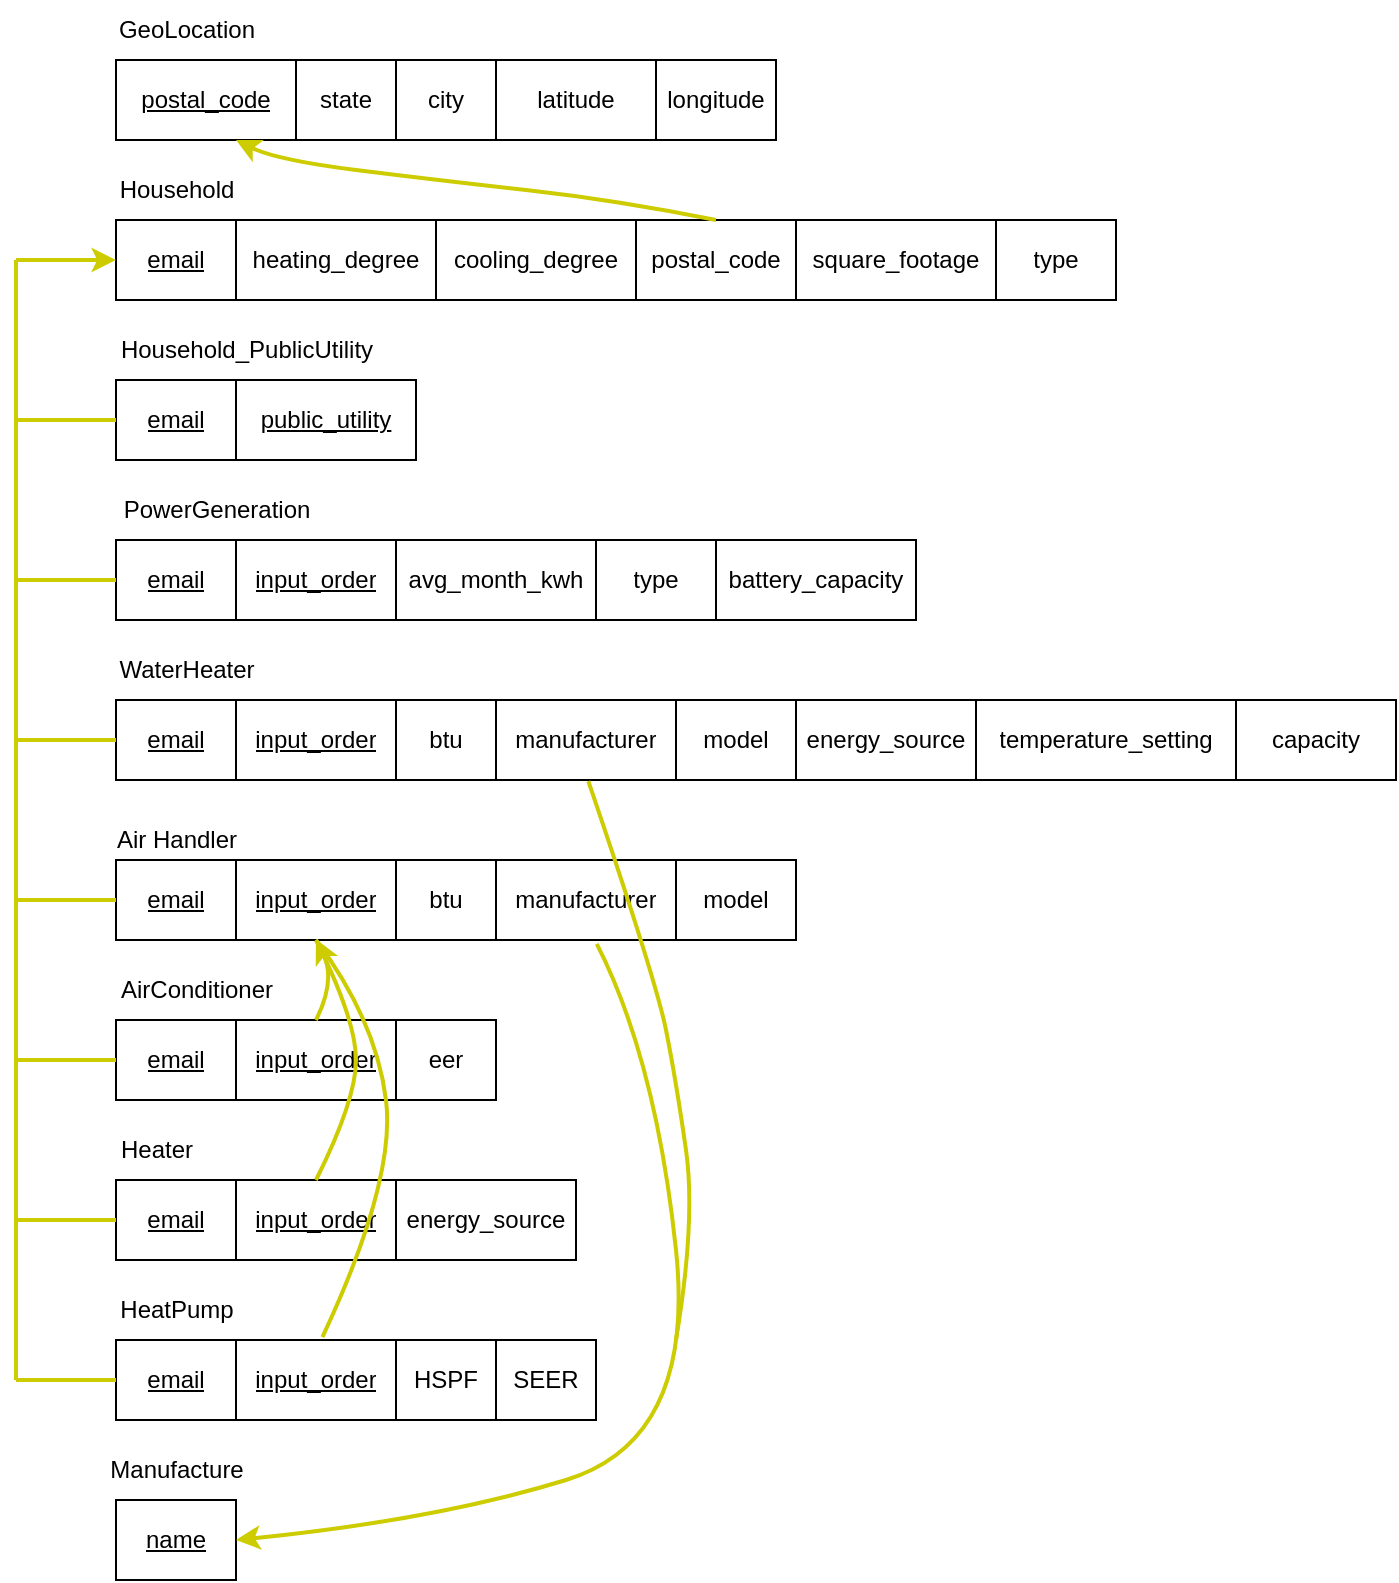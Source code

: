 <mxfile version="21.0.6" type="github">
  <diagram name="Page-1" id="p_bNvNf1fC7xYZftuYxT">
    <mxGraphModel dx="1800" dy="515" grid="1" gridSize="10" guides="1" tooltips="1" connect="1" arrows="1" fold="1" page="1" pageScale="1" pageWidth="850" pageHeight="1100" math="0" shadow="0">
      <root>
        <mxCell id="0" />
        <mxCell id="1" parent="0" />
        <mxCell id="PqVz7o-SFoWiN2PgBtpK-16" value="" style="shape=table;startSize=0;container=1;collapsible=0;childLayout=tableLayout;" vertex="1" parent="1">
          <mxGeometry x="40" y="160" width="330.0" height="40" as="geometry" />
        </mxCell>
        <mxCell id="PqVz7o-SFoWiN2PgBtpK-17" value="" style="shape=tableRow;horizontal=0;startSize=0;swimlaneHead=0;swimlaneBody=0;strokeColor=inherit;top=0;left=0;bottom=0;right=0;collapsible=0;dropTarget=0;fillColor=none;points=[[0,0.5],[1,0.5]];portConstraint=eastwest;" vertex="1" parent="PqVz7o-SFoWiN2PgBtpK-16">
          <mxGeometry width="330.0" height="40" as="geometry" />
        </mxCell>
        <mxCell id="PqVz7o-SFoWiN2PgBtpK-18" value="&lt;u&gt;postal_code&lt;/u&gt;" style="shape=partialRectangle;html=1;whiteSpace=wrap;connectable=0;strokeColor=inherit;overflow=hidden;fillColor=none;top=0;left=0;bottom=0;right=0;pointerEvents=1;" vertex="1" parent="PqVz7o-SFoWiN2PgBtpK-17">
          <mxGeometry width="90" height="40" as="geometry">
            <mxRectangle width="90" height="40" as="alternateBounds" />
          </mxGeometry>
        </mxCell>
        <mxCell id="PqVz7o-SFoWiN2PgBtpK-19" value="state" style="shape=partialRectangle;html=1;whiteSpace=wrap;connectable=0;strokeColor=inherit;overflow=hidden;fillColor=none;top=0;left=0;bottom=0;right=0;pointerEvents=1;" vertex="1" parent="PqVz7o-SFoWiN2PgBtpK-17">
          <mxGeometry x="90" width="50" height="40" as="geometry">
            <mxRectangle width="50" height="40" as="alternateBounds" />
          </mxGeometry>
        </mxCell>
        <mxCell id="PqVz7o-SFoWiN2PgBtpK-20" value="city" style="shape=partialRectangle;html=1;whiteSpace=wrap;connectable=0;strokeColor=inherit;overflow=hidden;fillColor=none;top=0;left=0;bottom=0;right=0;pointerEvents=1;" vertex="1" parent="PqVz7o-SFoWiN2PgBtpK-17">
          <mxGeometry x="140" width="50" height="40" as="geometry">
            <mxRectangle width="50" height="40" as="alternateBounds" />
          </mxGeometry>
        </mxCell>
        <mxCell id="PqVz7o-SFoWiN2PgBtpK-21" value="latitude" style="shape=partialRectangle;html=1;whiteSpace=wrap;connectable=0;strokeColor=inherit;overflow=hidden;fillColor=none;top=0;left=0;bottom=0;right=0;pointerEvents=1;" vertex="1" parent="PqVz7o-SFoWiN2PgBtpK-17">
          <mxGeometry x="190" width="80" height="40" as="geometry">
            <mxRectangle width="80" height="40" as="alternateBounds" />
          </mxGeometry>
        </mxCell>
        <mxCell id="PqVz7o-SFoWiN2PgBtpK-22" value="longitude" style="shape=partialRectangle;html=1;whiteSpace=wrap;connectable=0;strokeColor=inherit;overflow=hidden;fillColor=none;top=0;left=0;bottom=0;right=0;pointerEvents=1;" vertex="1" parent="PqVz7o-SFoWiN2PgBtpK-17">
          <mxGeometry x="270" width="60" height="40" as="geometry">
            <mxRectangle width="60" height="40" as="alternateBounds" />
          </mxGeometry>
        </mxCell>
        <mxCell id="PqVz7o-SFoWiN2PgBtpK-23" value="GeoLocation" style="text;html=1;align=center;verticalAlign=middle;resizable=0;points=[];autosize=1;strokeColor=none;fillColor=none;" vertex="1" parent="1">
          <mxGeometry x="30" y="130" width="90" height="30" as="geometry" />
        </mxCell>
        <mxCell id="PqVz7o-SFoWiN2PgBtpK-24" value="" style="shape=table;startSize=0;container=1;collapsible=0;childLayout=tableLayout;" vertex="1" parent="1">
          <mxGeometry x="40" y="240" width="500" height="40" as="geometry" />
        </mxCell>
        <mxCell id="PqVz7o-SFoWiN2PgBtpK-25" value="" style="shape=tableRow;horizontal=0;startSize=0;swimlaneHead=0;swimlaneBody=0;strokeColor=inherit;top=0;left=0;bottom=0;right=0;collapsible=0;dropTarget=0;fillColor=none;points=[[0,0.5],[1,0.5]];portConstraint=eastwest;" vertex="1" parent="PqVz7o-SFoWiN2PgBtpK-24">
          <mxGeometry width="500" height="40" as="geometry" />
        </mxCell>
        <mxCell id="PqVz7o-SFoWiN2PgBtpK-26" value="&lt;u&gt;email&lt;/u&gt;" style="shape=partialRectangle;html=1;whiteSpace=wrap;connectable=0;strokeColor=inherit;overflow=hidden;fillColor=none;top=0;left=0;bottom=0;right=0;pointerEvents=1;" vertex="1" parent="PqVz7o-SFoWiN2PgBtpK-25">
          <mxGeometry width="60" height="40" as="geometry">
            <mxRectangle width="60" height="40" as="alternateBounds" />
          </mxGeometry>
        </mxCell>
        <mxCell id="PqVz7o-SFoWiN2PgBtpK-27" value="heating_degree" style="shape=partialRectangle;html=1;whiteSpace=wrap;connectable=0;strokeColor=inherit;overflow=hidden;fillColor=none;top=0;left=0;bottom=0;right=0;pointerEvents=1;" vertex="1" parent="PqVz7o-SFoWiN2PgBtpK-25">
          <mxGeometry x="60" width="100" height="40" as="geometry">
            <mxRectangle width="100" height="40" as="alternateBounds" />
          </mxGeometry>
        </mxCell>
        <mxCell id="PqVz7o-SFoWiN2PgBtpK-28" value="cooling_degree" style="shape=partialRectangle;html=1;whiteSpace=wrap;connectable=0;strokeColor=inherit;overflow=hidden;fillColor=none;top=0;left=0;bottom=0;right=0;pointerEvents=1;" vertex="1" parent="PqVz7o-SFoWiN2PgBtpK-25">
          <mxGeometry x="160" width="100" height="40" as="geometry">
            <mxRectangle width="100" height="40" as="alternateBounds" />
          </mxGeometry>
        </mxCell>
        <mxCell id="PqVz7o-SFoWiN2PgBtpK-29" value="postal_code" style="shape=partialRectangle;html=1;whiteSpace=wrap;connectable=0;strokeColor=inherit;overflow=hidden;fillColor=none;top=0;left=0;bottom=0;right=0;pointerEvents=1;" vertex="1" parent="PqVz7o-SFoWiN2PgBtpK-25">
          <mxGeometry x="260" width="80" height="40" as="geometry">
            <mxRectangle width="80" height="40" as="alternateBounds" />
          </mxGeometry>
        </mxCell>
        <mxCell id="PqVz7o-SFoWiN2PgBtpK-30" value="square_footage" style="shape=partialRectangle;html=1;whiteSpace=wrap;connectable=0;strokeColor=inherit;overflow=hidden;fillColor=none;top=0;left=0;bottom=0;right=0;pointerEvents=1;" vertex="1" parent="PqVz7o-SFoWiN2PgBtpK-25">
          <mxGeometry x="340" width="100" height="40" as="geometry">
            <mxRectangle width="100" height="40" as="alternateBounds" />
          </mxGeometry>
        </mxCell>
        <mxCell id="PqVz7o-SFoWiN2PgBtpK-31" value="type" style="shape=partialRectangle;html=1;whiteSpace=wrap;connectable=0;strokeColor=inherit;overflow=hidden;fillColor=none;top=0;left=0;bottom=0;right=0;pointerEvents=1;" vertex="1" parent="PqVz7o-SFoWiN2PgBtpK-25">
          <mxGeometry x="440" width="60" height="40" as="geometry">
            <mxRectangle width="60" height="40" as="alternateBounds" />
          </mxGeometry>
        </mxCell>
        <mxCell id="PqVz7o-SFoWiN2PgBtpK-32" value="Household" style="text;html=1;align=center;verticalAlign=middle;resizable=0;points=[];autosize=1;strokeColor=none;fillColor=none;" vertex="1" parent="1">
          <mxGeometry x="30" y="210" width="80" height="30" as="geometry" />
        </mxCell>
        <mxCell id="PqVz7o-SFoWiN2PgBtpK-33" value="" style="shape=table;startSize=0;container=1;collapsible=0;childLayout=tableLayout;" vertex="1" parent="1">
          <mxGeometry x="40" y="320" width="150" height="40" as="geometry" />
        </mxCell>
        <mxCell id="PqVz7o-SFoWiN2PgBtpK-34" value="" style="shape=tableRow;horizontal=0;startSize=0;swimlaneHead=0;swimlaneBody=0;strokeColor=inherit;top=0;left=0;bottom=0;right=0;collapsible=0;dropTarget=0;fillColor=none;points=[[0,0.5],[1,0.5]];portConstraint=eastwest;" vertex="1" parent="PqVz7o-SFoWiN2PgBtpK-33">
          <mxGeometry width="150" height="40" as="geometry" />
        </mxCell>
        <mxCell id="PqVz7o-SFoWiN2PgBtpK-35" value="&lt;u&gt;email&lt;/u&gt;" style="shape=partialRectangle;html=1;whiteSpace=wrap;connectable=0;strokeColor=inherit;overflow=hidden;fillColor=none;top=0;left=0;bottom=0;right=0;pointerEvents=1;" vertex="1" parent="PqVz7o-SFoWiN2PgBtpK-34">
          <mxGeometry width="60" height="40" as="geometry">
            <mxRectangle width="60" height="40" as="alternateBounds" />
          </mxGeometry>
        </mxCell>
        <mxCell id="PqVz7o-SFoWiN2PgBtpK-36" value="&lt;u&gt;public_utility&lt;/u&gt;" style="shape=partialRectangle;html=1;whiteSpace=wrap;connectable=0;strokeColor=inherit;overflow=hidden;fillColor=none;top=0;left=0;bottom=0;right=0;pointerEvents=1;" vertex="1" parent="PqVz7o-SFoWiN2PgBtpK-34">
          <mxGeometry x="60" width="90" height="40" as="geometry">
            <mxRectangle width="90" height="40" as="alternateBounds" />
          </mxGeometry>
        </mxCell>
        <mxCell id="PqVz7o-SFoWiN2PgBtpK-37" value="Household_PublicUtility" style="text;html=1;align=center;verticalAlign=middle;resizable=0;points=[];autosize=1;strokeColor=none;fillColor=none;" vertex="1" parent="1">
          <mxGeometry x="30" y="290" width="150" height="30" as="geometry" />
        </mxCell>
        <mxCell id="PqVz7o-SFoWiN2PgBtpK-41" value="" style="curved=1;endArrow=classic;html=1;rounded=0;fillColor=#ffff88;strokeColor=#CCCC00;strokeWidth=2;" edge="1" parent="1">
          <mxGeometry width="50" height="50" relative="1" as="geometry">
            <mxPoint x="340" y="240" as="sourcePoint" />
            <mxPoint x="100" y="200" as="targetPoint" />
            <Array as="points">
              <mxPoint x="290" y="230" />
              <mxPoint x="200" y="220" />
              <mxPoint x="120" y="210" />
            </Array>
          </mxGeometry>
        </mxCell>
        <mxCell id="PqVz7o-SFoWiN2PgBtpK-42" value="" style="shape=table;startSize=0;container=1;collapsible=0;childLayout=tableLayout;" vertex="1" parent="1">
          <mxGeometry x="40" y="400" width="400.0" height="40" as="geometry" />
        </mxCell>
        <mxCell id="PqVz7o-SFoWiN2PgBtpK-43" value="" style="shape=tableRow;horizontal=0;startSize=0;swimlaneHead=0;swimlaneBody=0;strokeColor=inherit;top=0;left=0;bottom=0;right=0;collapsible=0;dropTarget=0;fillColor=none;points=[[0,0.5],[1,0.5]];portConstraint=eastwest;" vertex="1" parent="PqVz7o-SFoWiN2PgBtpK-42">
          <mxGeometry width="400.0" height="40" as="geometry" />
        </mxCell>
        <mxCell id="PqVz7o-SFoWiN2PgBtpK-44" value="&lt;u&gt;email&lt;/u&gt;" style="shape=partialRectangle;html=1;whiteSpace=wrap;connectable=0;strokeColor=inherit;overflow=hidden;fillColor=none;top=0;left=0;bottom=0;right=0;pointerEvents=1;" vertex="1" parent="PqVz7o-SFoWiN2PgBtpK-43">
          <mxGeometry width="60" height="40" as="geometry">
            <mxRectangle width="60" height="40" as="alternateBounds" />
          </mxGeometry>
        </mxCell>
        <mxCell id="PqVz7o-SFoWiN2PgBtpK-45" value="&lt;u&gt;input_order&lt;/u&gt;" style="shape=partialRectangle;html=1;whiteSpace=wrap;connectable=0;strokeColor=inherit;overflow=hidden;fillColor=none;top=0;left=0;bottom=0;right=0;pointerEvents=1;" vertex="1" parent="PqVz7o-SFoWiN2PgBtpK-43">
          <mxGeometry x="60" width="80" height="40" as="geometry">
            <mxRectangle width="80" height="40" as="alternateBounds" />
          </mxGeometry>
        </mxCell>
        <mxCell id="PqVz7o-SFoWiN2PgBtpK-46" value="avg_month_kwh" style="shape=partialRectangle;html=1;whiteSpace=wrap;connectable=0;strokeColor=inherit;overflow=hidden;fillColor=none;top=0;left=0;bottom=0;right=0;pointerEvents=1;" vertex="1" parent="PqVz7o-SFoWiN2PgBtpK-43">
          <mxGeometry x="140" width="100" height="40" as="geometry">
            <mxRectangle width="100" height="40" as="alternateBounds" />
          </mxGeometry>
        </mxCell>
        <mxCell id="PqVz7o-SFoWiN2PgBtpK-47" value="type" style="shape=partialRectangle;html=1;whiteSpace=wrap;connectable=0;strokeColor=inherit;overflow=hidden;fillColor=none;top=0;left=0;bottom=0;right=0;pointerEvents=1;" vertex="1" parent="PqVz7o-SFoWiN2PgBtpK-43">
          <mxGeometry x="240" width="60" height="40" as="geometry">
            <mxRectangle width="60" height="40" as="alternateBounds" />
          </mxGeometry>
        </mxCell>
        <mxCell id="PqVz7o-SFoWiN2PgBtpK-48" value="battery_capacity" style="shape=partialRectangle;html=1;whiteSpace=wrap;connectable=0;strokeColor=inherit;overflow=hidden;fillColor=none;top=0;left=0;bottom=0;right=0;pointerEvents=1;" vertex="1" parent="PqVz7o-SFoWiN2PgBtpK-43">
          <mxGeometry x="300" width="100" height="40" as="geometry">
            <mxRectangle width="100" height="40" as="alternateBounds" />
          </mxGeometry>
        </mxCell>
        <mxCell id="PqVz7o-SFoWiN2PgBtpK-49" value="PowerGeneration" style="text;html=1;align=center;verticalAlign=middle;resizable=0;points=[];autosize=1;strokeColor=none;fillColor=none;" vertex="1" parent="1">
          <mxGeometry x="30" y="370" width="120" height="30" as="geometry" />
        </mxCell>
        <mxCell id="PqVz7o-SFoWiN2PgBtpK-61" value="WaterHeater" style="text;html=1;align=center;verticalAlign=middle;resizable=0;points=[];autosize=1;strokeColor=none;fillColor=none;" vertex="1" parent="1">
          <mxGeometry x="30" y="450" width="90" height="30" as="geometry" />
        </mxCell>
        <mxCell id="PqVz7o-SFoWiN2PgBtpK-62" value="" style="shape=table;startSize=0;container=1;collapsible=0;childLayout=tableLayout;" vertex="1" parent="1">
          <mxGeometry x="40" y="480" width="640" height="40" as="geometry" />
        </mxCell>
        <mxCell id="PqVz7o-SFoWiN2PgBtpK-63" value="" style="shape=tableRow;horizontal=0;startSize=0;swimlaneHead=0;swimlaneBody=0;strokeColor=inherit;top=0;left=0;bottom=0;right=0;collapsible=0;dropTarget=0;fillColor=none;points=[[0,0.5],[1,0.5]];portConstraint=eastwest;" vertex="1" parent="PqVz7o-SFoWiN2PgBtpK-62">
          <mxGeometry width="640" height="40" as="geometry" />
        </mxCell>
        <mxCell id="PqVz7o-SFoWiN2PgBtpK-64" value="&lt;u&gt;email&lt;/u&gt;" style="shape=partialRectangle;html=1;whiteSpace=wrap;connectable=0;strokeColor=inherit;overflow=hidden;fillColor=none;top=0;left=0;bottom=0;right=0;pointerEvents=1;" vertex="1" parent="PqVz7o-SFoWiN2PgBtpK-63">
          <mxGeometry width="60" height="40" as="geometry">
            <mxRectangle width="60" height="40" as="alternateBounds" />
          </mxGeometry>
        </mxCell>
        <mxCell id="PqVz7o-SFoWiN2PgBtpK-65" value="&lt;u&gt;input_order&lt;/u&gt;" style="shape=partialRectangle;html=1;whiteSpace=wrap;connectable=0;strokeColor=inherit;overflow=hidden;fillColor=none;top=0;left=0;bottom=0;right=0;pointerEvents=1;" vertex="1" parent="PqVz7o-SFoWiN2PgBtpK-63">
          <mxGeometry x="60" width="80" height="40" as="geometry">
            <mxRectangle width="80" height="40" as="alternateBounds" />
          </mxGeometry>
        </mxCell>
        <mxCell id="PqVz7o-SFoWiN2PgBtpK-66" value="btu" style="shape=partialRectangle;html=1;whiteSpace=wrap;connectable=0;strokeColor=inherit;overflow=hidden;fillColor=none;top=0;left=0;bottom=0;right=0;pointerEvents=1;" vertex="1" parent="PqVz7o-SFoWiN2PgBtpK-63">
          <mxGeometry x="140" width="50" height="40" as="geometry">
            <mxRectangle width="50" height="40" as="alternateBounds" />
          </mxGeometry>
        </mxCell>
        <mxCell id="PqVz7o-SFoWiN2PgBtpK-67" value="manufacturer" style="shape=partialRectangle;html=1;whiteSpace=wrap;connectable=0;strokeColor=inherit;overflow=hidden;fillColor=none;top=0;left=0;bottom=0;right=0;pointerEvents=1;" vertex="1" parent="PqVz7o-SFoWiN2PgBtpK-63">
          <mxGeometry x="190" width="90" height="40" as="geometry">
            <mxRectangle width="90" height="40" as="alternateBounds" />
          </mxGeometry>
        </mxCell>
        <mxCell id="PqVz7o-SFoWiN2PgBtpK-68" value="model" style="shape=partialRectangle;html=1;whiteSpace=wrap;connectable=0;strokeColor=inherit;overflow=hidden;fillColor=none;top=0;left=0;bottom=0;right=0;pointerEvents=1;" vertex="1" parent="PqVz7o-SFoWiN2PgBtpK-63">
          <mxGeometry x="280" width="60" height="40" as="geometry">
            <mxRectangle width="60" height="40" as="alternateBounds" />
          </mxGeometry>
        </mxCell>
        <mxCell id="PqVz7o-SFoWiN2PgBtpK-69" value="energy_source" style="shape=partialRectangle;html=1;whiteSpace=wrap;connectable=0;strokeColor=inherit;overflow=hidden;fillColor=none;top=0;left=0;bottom=0;right=0;pointerEvents=1;" vertex="1" parent="PqVz7o-SFoWiN2PgBtpK-63">
          <mxGeometry x="340" width="90" height="40" as="geometry">
            <mxRectangle width="90" height="40" as="alternateBounds" />
          </mxGeometry>
        </mxCell>
        <mxCell id="PqVz7o-SFoWiN2PgBtpK-70" value="temperature_setting" style="shape=partialRectangle;html=1;whiteSpace=wrap;connectable=0;strokeColor=inherit;overflow=hidden;fillColor=none;top=0;left=0;bottom=0;right=0;pointerEvents=1;" vertex="1" parent="PqVz7o-SFoWiN2PgBtpK-63">
          <mxGeometry x="430" width="130" height="40" as="geometry">
            <mxRectangle width="130" height="40" as="alternateBounds" />
          </mxGeometry>
        </mxCell>
        <mxCell id="PqVz7o-SFoWiN2PgBtpK-71" value="capacity" style="shape=partialRectangle;html=1;whiteSpace=wrap;connectable=0;strokeColor=inherit;overflow=hidden;fillColor=none;top=0;left=0;bottom=0;right=0;pointerEvents=1;" vertex="1" parent="PqVz7o-SFoWiN2PgBtpK-63">
          <mxGeometry x="560" width="80" height="40" as="geometry">
            <mxRectangle width="80" height="40" as="alternateBounds" />
          </mxGeometry>
        </mxCell>
        <mxCell id="PqVz7o-SFoWiN2PgBtpK-72" value="" style="shape=table;startSize=0;container=1;collapsible=0;childLayout=tableLayout;" vertex="1" parent="1">
          <mxGeometry x="40" y="560" width="340" height="40" as="geometry" />
        </mxCell>
        <mxCell id="PqVz7o-SFoWiN2PgBtpK-73" value="" style="shape=tableRow;horizontal=0;startSize=0;swimlaneHead=0;swimlaneBody=0;strokeColor=inherit;top=0;left=0;bottom=0;right=0;collapsible=0;dropTarget=0;fillColor=none;points=[[0,0.5],[1,0.5]];portConstraint=eastwest;" vertex="1" parent="PqVz7o-SFoWiN2PgBtpK-72">
          <mxGeometry width="340" height="40" as="geometry" />
        </mxCell>
        <mxCell id="PqVz7o-SFoWiN2PgBtpK-74" value="&lt;u style=&quot;border-color: var(--border-color);&quot;&gt;email&lt;/u&gt;" style="shape=partialRectangle;html=1;whiteSpace=wrap;connectable=0;strokeColor=inherit;overflow=hidden;fillColor=none;top=0;left=0;bottom=0;right=0;pointerEvents=1;" vertex="1" parent="PqVz7o-SFoWiN2PgBtpK-73">
          <mxGeometry width="60" height="40" as="geometry">
            <mxRectangle width="60" height="40" as="alternateBounds" />
          </mxGeometry>
        </mxCell>
        <mxCell id="PqVz7o-SFoWiN2PgBtpK-75" value="&lt;u style=&quot;border-color: var(--border-color);&quot;&gt;input_order&lt;/u&gt;" style="shape=partialRectangle;html=1;whiteSpace=wrap;connectable=0;strokeColor=inherit;overflow=hidden;fillColor=none;top=0;left=0;bottom=0;right=0;pointerEvents=1;" vertex="1" parent="PqVz7o-SFoWiN2PgBtpK-73">
          <mxGeometry x="60" width="80" height="40" as="geometry">
            <mxRectangle width="80" height="40" as="alternateBounds" />
          </mxGeometry>
        </mxCell>
        <mxCell id="PqVz7o-SFoWiN2PgBtpK-76" value="btu" style="shape=partialRectangle;html=1;whiteSpace=wrap;connectable=0;strokeColor=inherit;overflow=hidden;fillColor=none;top=0;left=0;bottom=0;right=0;pointerEvents=1;" vertex="1" parent="PqVz7o-SFoWiN2PgBtpK-73">
          <mxGeometry x="140" width="50" height="40" as="geometry">
            <mxRectangle width="50" height="40" as="alternateBounds" />
          </mxGeometry>
        </mxCell>
        <mxCell id="PqVz7o-SFoWiN2PgBtpK-77" value="manufacturer" style="shape=partialRectangle;html=1;whiteSpace=wrap;connectable=0;strokeColor=inherit;overflow=hidden;fillColor=none;top=0;left=0;bottom=0;right=0;pointerEvents=1;" vertex="1" parent="PqVz7o-SFoWiN2PgBtpK-73">
          <mxGeometry x="190" width="90" height="40" as="geometry">
            <mxRectangle width="90" height="40" as="alternateBounds" />
          </mxGeometry>
        </mxCell>
        <mxCell id="PqVz7o-SFoWiN2PgBtpK-78" value="model" style="shape=partialRectangle;html=1;whiteSpace=wrap;connectable=0;strokeColor=inherit;overflow=hidden;fillColor=none;top=0;left=0;bottom=0;right=0;pointerEvents=1;" vertex="1" parent="PqVz7o-SFoWiN2PgBtpK-73">
          <mxGeometry x="280" width="60" height="40" as="geometry">
            <mxRectangle width="60" height="40" as="alternateBounds" />
          </mxGeometry>
        </mxCell>
        <mxCell id="PqVz7o-SFoWiN2PgBtpK-79" value="Air Handler" style="text;html=1;align=center;verticalAlign=middle;resizable=0;points=[];autosize=1;strokeColor=none;fillColor=none;" vertex="1" parent="1">
          <mxGeometry x="30" y="535" width="80" height="30" as="geometry" />
        </mxCell>
        <mxCell id="PqVz7o-SFoWiN2PgBtpK-80" value="" style="shape=table;startSize=0;container=1;collapsible=0;childLayout=tableLayout;" vertex="1" parent="1">
          <mxGeometry x="40" y="640" width="190" height="40" as="geometry" />
        </mxCell>
        <mxCell id="PqVz7o-SFoWiN2PgBtpK-81" value="" style="shape=tableRow;horizontal=0;startSize=0;swimlaneHead=0;swimlaneBody=0;strokeColor=inherit;top=0;left=0;bottom=0;right=0;collapsible=0;dropTarget=0;fillColor=none;points=[[0,0.5],[1,0.5]];portConstraint=eastwest;" vertex="1" parent="PqVz7o-SFoWiN2PgBtpK-80">
          <mxGeometry width="190" height="40" as="geometry" />
        </mxCell>
        <mxCell id="PqVz7o-SFoWiN2PgBtpK-82" value="&lt;u style=&quot;border-color: var(--border-color);&quot;&gt;email&lt;/u&gt;" style="shape=partialRectangle;html=1;whiteSpace=wrap;connectable=0;strokeColor=inherit;overflow=hidden;fillColor=none;top=0;left=0;bottom=0;right=0;pointerEvents=1;" vertex="1" parent="PqVz7o-SFoWiN2PgBtpK-81">
          <mxGeometry width="60" height="40" as="geometry">
            <mxRectangle width="60" height="40" as="alternateBounds" />
          </mxGeometry>
        </mxCell>
        <mxCell id="PqVz7o-SFoWiN2PgBtpK-83" value="&lt;u style=&quot;border-color: var(--border-color);&quot;&gt;input_order&lt;/u&gt;" style="shape=partialRectangle;html=1;whiteSpace=wrap;connectable=0;strokeColor=inherit;overflow=hidden;fillColor=none;top=0;left=0;bottom=0;right=0;pointerEvents=1;" vertex="1" parent="PqVz7o-SFoWiN2PgBtpK-81">
          <mxGeometry x="60" width="80" height="40" as="geometry">
            <mxRectangle width="80" height="40" as="alternateBounds" />
          </mxGeometry>
        </mxCell>
        <mxCell id="PqVz7o-SFoWiN2PgBtpK-84" value="eer" style="shape=partialRectangle;html=1;whiteSpace=wrap;connectable=0;strokeColor=inherit;overflow=hidden;fillColor=none;top=0;left=0;bottom=0;right=0;pointerEvents=1;" vertex="1" parent="PqVz7o-SFoWiN2PgBtpK-81">
          <mxGeometry x="140" width="50" height="40" as="geometry">
            <mxRectangle width="50" height="40" as="alternateBounds" />
          </mxGeometry>
        </mxCell>
        <mxCell id="PqVz7o-SFoWiN2PgBtpK-85" value="Heater" style="text;html=1;align=center;verticalAlign=middle;resizable=0;points=[];autosize=1;strokeColor=none;fillColor=none;" vertex="1" parent="1">
          <mxGeometry x="30" y="690" width="60" height="30" as="geometry" />
        </mxCell>
        <mxCell id="PqVz7o-SFoWiN2PgBtpK-86" value="" style="shape=table;startSize=0;container=1;collapsible=0;childLayout=tableLayout;" vertex="1" parent="1">
          <mxGeometry x="40" y="720" width="230" height="40" as="geometry" />
        </mxCell>
        <mxCell id="PqVz7o-SFoWiN2PgBtpK-87" value="" style="shape=tableRow;horizontal=0;startSize=0;swimlaneHead=0;swimlaneBody=0;strokeColor=inherit;top=0;left=0;bottom=0;right=0;collapsible=0;dropTarget=0;fillColor=none;points=[[0,0.5],[1,0.5]];portConstraint=eastwest;" vertex="1" parent="PqVz7o-SFoWiN2PgBtpK-86">
          <mxGeometry width="230" height="40" as="geometry" />
        </mxCell>
        <mxCell id="PqVz7o-SFoWiN2PgBtpK-88" value="&lt;u style=&quot;border-color: var(--border-color);&quot;&gt;email&lt;/u&gt;" style="shape=partialRectangle;html=1;whiteSpace=wrap;connectable=0;strokeColor=inherit;overflow=hidden;fillColor=none;top=0;left=0;bottom=0;right=0;pointerEvents=1;" vertex="1" parent="PqVz7o-SFoWiN2PgBtpK-87">
          <mxGeometry width="60" height="40" as="geometry">
            <mxRectangle width="60" height="40" as="alternateBounds" />
          </mxGeometry>
        </mxCell>
        <mxCell id="PqVz7o-SFoWiN2PgBtpK-89" value="&lt;u style=&quot;border-color: var(--border-color);&quot;&gt;input_order&lt;/u&gt;" style="shape=partialRectangle;html=1;whiteSpace=wrap;connectable=0;strokeColor=inherit;overflow=hidden;fillColor=none;top=0;left=0;bottom=0;right=0;pointerEvents=1;" vertex="1" parent="PqVz7o-SFoWiN2PgBtpK-87">
          <mxGeometry x="60" width="80" height="40" as="geometry">
            <mxRectangle width="80" height="40" as="alternateBounds" />
          </mxGeometry>
        </mxCell>
        <mxCell id="PqVz7o-SFoWiN2PgBtpK-90" value="energy_source" style="shape=partialRectangle;html=1;whiteSpace=wrap;connectable=0;strokeColor=inherit;overflow=hidden;fillColor=none;top=0;left=0;bottom=0;right=0;pointerEvents=1;" vertex="1" parent="PqVz7o-SFoWiN2PgBtpK-87">
          <mxGeometry x="140" width="90" height="40" as="geometry">
            <mxRectangle width="90" height="40" as="alternateBounds" />
          </mxGeometry>
        </mxCell>
        <mxCell id="PqVz7o-SFoWiN2PgBtpK-91" value="AirConditioner" style="text;html=1;align=center;verticalAlign=middle;resizable=0;points=[];autosize=1;strokeColor=none;fillColor=none;" vertex="1" parent="1">
          <mxGeometry x="30" y="610" width="100" height="30" as="geometry" />
        </mxCell>
        <mxCell id="PqVz7o-SFoWiN2PgBtpK-92" value="" style="shape=table;startSize=0;container=1;collapsible=0;childLayout=tableLayout;" vertex="1" parent="1">
          <mxGeometry x="40" y="800" width="240" height="40" as="geometry" />
        </mxCell>
        <mxCell id="PqVz7o-SFoWiN2PgBtpK-93" value="" style="shape=tableRow;horizontal=0;startSize=0;swimlaneHead=0;swimlaneBody=0;strokeColor=inherit;top=0;left=0;bottom=0;right=0;collapsible=0;dropTarget=0;fillColor=none;points=[[0,0.5],[1,0.5]];portConstraint=eastwest;" vertex="1" parent="PqVz7o-SFoWiN2PgBtpK-92">
          <mxGeometry width="240" height="40" as="geometry" />
        </mxCell>
        <mxCell id="PqVz7o-SFoWiN2PgBtpK-94" value="&lt;u style=&quot;border-color: var(--border-color);&quot;&gt;email&lt;/u&gt;" style="shape=partialRectangle;html=1;whiteSpace=wrap;connectable=0;strokeColor=inherit;overflow=hidden;fillColor=none;top=0;left=0;bottom=0;right=0;pointerEvents=1;" vertex="1" parent="PqVz7o-SFoWiN2PgBtpK-93">
          <mxGeometry width="60" height="40" as="geometry">
            <mxRectangle width="60" height="40" as="alternateBounds" />
          </mxGeometry>
        </mxCell>
        <mxCell id="PqVz7o-SFoWiN2PgBtpK-95" value="&lt;u style=&quot;border-color: var(--border-color);&quot;&gt;input_order&lt;/u&gt;" style="shape=partialRectangle;html=1;whiteSpace=wrap;connectable=0;strokeColor=inherit;overflow=hidden;fillColor=none;top=0;left=0;bottom=0;right=0;pointerEvents=1;" vertex="1" parent="PqVz7o-SFoWiN2PgBtpK-93">
          <mxGeometry x="60" width="80" height="40" as="geometry">
            <mxRectangle width="80" height="40" as="alternateBounds" />
          </mxGeometry>
        </mxCell>
        <mxCell id="PqVz7o-SFoWiN2PgBtpK-96" value="HSPF" style="shape=partialRectangle;html=1;whiteSpace=wrap;connectable=0;strokeColor=inherit;overflow=hidden;fillColor=none;top=0;left=0;bottom=0;right=0;pointerEvents=1;" vertex="1" parent="PqVz7o-SFoWiN2PgBtpK-93">
          <mxGeometry x="140" width="50" height="40" as="geometry">
            <mxRectangle width="50" height="40" as="alternateBounds" />
          </mxGeometry>
        </mxCell>
        <mxCell id="PqVz7o-SFoWiN2PgBtpK-97" value="SEER" style="shape=partialRectangle;html=1;whiteSpace=wrap;connectable=0;strokeColor=inherit;overflow=hidden;fillColor=none;top=0;left=0;bottom=0;right=0;pointerEvents=1;" vertex="1" parent="PqVz7o-SFoWiN2PgBtpK-93">
          <mxGeometry x="190" width="50" height="40" as="geometry">
            <mxRectangle width="50" height="40" as="alternateBounds" />
          </mxGeometry>
        </mxCell>
        <mxCell id="PqVz7o-SFoWiN2PgBtpK-98" value="HeatPump" style="text;html=1;align=center;verticalAlign=middle;resizable=0;points=[];autosize=1;strokeColor=none;fillColor=none;" vertex="1" parent="1">
          <mxGeometry x="30" y="770" width="80" height="30" as="geometry" />
        </mxCell>
        <mxCell id="PqVz7o-SFoWiN2PgBtpK-100" value="" style="endArrow=classic;html=1;rounded=0;entryX=0;entryY=0.5;entryDx=0;entryDy=0;strokeColor=#CCCC00;strokeWidth=2;" edge="1" parent="1" target="PqVz7o-SFoWiN2PgBtpK-25">
          <mxGeometry width="50" height="50" relative="1" as="geometry">
            <mxPoint x="-10" y="260" as="sourcePoint" />
            <mxPoint x="340" y="480" as="targetPoint" />
          </mxGeometry>
        </mxCell>
        <mxCell id="PqVz7o-SFoWiN2PgBtpK-101" value="" style="endArrow=none;html=1;rounded=0;strokeColor=#CCCC00;strokeWidth=2;" edge="1" parent="1">
          <mxGeometry width="50" height="50" relative="1" as="geometry">
            <mxPoint x="-10" y="820" as="sourcePoint" />
            <mxPoint x="-10" y="260" as="targetPoint" />
          </mxGeometry>
        </mxCell>
        <mxCell id="PqVz7o-SFoWiN2PgBtpK-102" value="" style="endArrow=none;html=1;rounded=0;entryX=0;entryY=0.5;entryDx=0;entryDy=0;strokeColor=#CCCC00;strokeWidth=2;" edge="1" parent="1" target="PqVz7o-SFoWiN2PgBtpK-93">
          <mxGeometry width="50" height="50" relative="1" as="geometry">
            <mxPoint x="-10" y="820" as="sourcePoint" />
            <mxPoint x="340" y="480" as="targetPoint" />
          </mxGeometry>
        </mxCell>
        <mxCell id="PqVz7o-SFoWiN2PgBtpK-103" value="" style="endArrow=none;html=1;rounded=0;entryX=0;entryY=0.5;entryDx=0;entryDy=0;strokeColor=#CCCC00;strokeWidth=2;" edge="1" parent="1" target="PqVz7o-SFoWiN2PgBtpK-34">
          <mxGeometry width="50" height="50" relative="1" as="geometry">
            <mxPoint x="-10" y="340" as="sourcePoint" />
            <mxPoint x="290" y="510" as="targetPoint" />
          </mxGeometry>
        </mxCell>
        <mxCell id="PqVz7o-SFoWiN2PgBtpK-104" value="" style="endArrow=none;html=1;rounded=0;entryX=0;entryY=0.5;entryDx=0;entryDy=0;strokeWidth=2;strokeColor=#CCCC00;" edge="1" parent="1" target="PqVz7o-SFoWiN2PgBtpK-43">
          <mxGeometry width="50" height="50" relative="1" as="geometry">
            <mxPoint x="-10" y="420" as="sourcePoint" />
            <mxPoint x="50" y="350" as="targetPoint" />
          </mxGeometry>
        </mxCell>
        <mxCell id="PqVz7o-SFoWiN2PgBtpK-107" value="" style="endArrow=none;html=1;rounded=0;entryX=0;entryY=0.5;entryDx=0;entryDy=0;strokeColor=#CCCC00;strokeWidth=2;" edge="1" parent="1" target="PqVz7o-SFoWiN2PgBtpK-63">
          <mxGeometry width="50" height="50" relative="1" as="geometry">
            <mxPoint x="-10" y="500" as="sourcePoint" />
            <mxPoint x="50" y="430" as="targetPoint" />
          </mxGeometry>
        </mxCell>
        <mxCell id="PqVz7o-SFoWiN2PgBtpK-108" value="" style="endArrow=none;html=1;rounded=0;entryX=0;entryY=0.5;entryDx=0;entryDy=0;strokeWidth=2;strokeColor=#CCCC00;" edge="1" parent="1" target="PqVz7o-SFoWiN2PgBtpK-73">
          <mxGeometry width="50" height="50" relative="1" as="geometry">
            <mxPoint x="-10" y="580" as="sourcePoint" />
            <mxPoint x="60" y="440" as="targetPoint" />
          </mxGeometry>
        </mxCell>
        <mxCell id="PqVz7o-SFoWiN2PgBtpK-109" value="" style="endArrow=none;html=1;rounded=0;entryX=0;entryY=0.5;entryDx=0;entryDy=0;strokeColor=#CCCC00;strokeWidth=2;" edge="1" parent="1" target="PqVz7o-SFoWiN2PgBtpK-81">
          <mxGeometry width="50" height="50" relative="1" as="geometry">
            <mxPoint x="-10" y="660" as="sourcePoint" />
            <mxPoint x="70" y="450" as="targetPoint" />
          </mxGeometry>
        </mxCell>
        <mxCell id="PqVz7o-SFoWiN2PgBtpK-110" value="" style="endArrow=none;html=1;rounded=0;entryX=0;entryY=0.5;entryDx=0;entryDy=0;strokeColor=#CCCC00;strokeWidth=2;" edge="1" parent="1" target="PqVz7o-SFoWiN2PgBtpK-87">
          <mxGeometry width="50" height="50" relative="1" as="geometry">
            <mxPoint x="-10" y="740" as="sourcePoint" />
            <mxPoint x="80" y="460" as="targetPoint" />
          </mxGeometry>
        </mxCell>
        <mxCell id="PqVz7o-SFoWiN2PgBtpK-121" value="" style="curved=1;endArrow=classic;html=1;rounded=0;entryX=0.294;entryY=0.99;entryDx=0;entryDy=0;entryPerimeter=0;strokeColor=#CCCC00;strokeWidth=2;" edge="1" parent="1" target="PqVz7o-SFoWiN2PgBtpK-72">
          <mxGeometry width="50" height="50" relative="1" as="geometry">
            <mxPoint x="140" y="640" as="sourcePoint" />
            <mxPoint x="340" y="510" as="targetPoint" />
            <Array as="points">
              <mxPoint x="150" y="620" />
            </Array>
          </mxGeometry>
        </mxCell>
        <mxCell id="PqVz7o-SFoWiN2PgBtpK-124" value="" style="curved=1;endArrow=none;html=1;rounded=0;endFill=0;exitX=0.43;exitY=-0.036;exitDx=0;exitDy=0;exitPerimeter=0;strokeColor=#CCCC00;strokeWidth=2;" edge="1" parent="1" source="PqVz7o-SFoWiN2PgBtpK-93">
          <mxGeometry width="50" height="50" relative="1" as="geometry">
            <mxPoint x="170" y="690" as="sourcePoint" />
            <mxPoint x="140" y="600" as="targetPoint" />
            <Array as="points">
              <mxPoint x="180" y="720" />
              <mxPoint x="170" y="640" />
            </Array>
          </mxGeometry>
        </mxCell>
        <mxCell id="PqVz7o-SFoWiN2PgBtpK-126" value="" style="curved=1;endArrow=none;html=1;rounded=0;endFill=0;strokeColor=#CCCC00;strokeWidth=2;" edge="1" parent="1">
          <mxGeometry width="50" height="50" relative="1" as="geometry">
            <mxPoint x="140" y="720" as="sourcePoint" />
            <mxPoint x="140" y="600" as="targetPoint" />
            <Array as="points">
              <mxPoint x="160" y="680" />
              <mxPoint x="160" y="640" />
            </Array>
          </mxGeometry>
        </mxCell>
        <mxCell id="PqVz7o-SFoWiN2PgBtpK-127" value="" style="shape=table;startSize=0;container=1;collapsible=0;childLayout=tableLayout;" vertex="1" parent="1">
          <mxGeometry x="40" y="880" width="60" height="40" as="geometry" />
        </mxCell>
        <mxCell id="PqVz7o-SFoWiN2PgBtpK-128" value="" style="shape=tableRow;horizontal=0;startSize=0;swimlaneHead=0;swimlaneBody=0;strokeColor=inherit;top=0;left=0;bottom=0;right=0;collapsible=0;dropTarget=0;fillColor=none;points=[[0,0.5],[1,0.5]];portConstraint=eastwest;" vertex="1" parent="PqVz7o-SFoWiN2PgBtpK-127">
          <mxGeometry width="60" height="40" as="geometry" />
        </mxCell>
        <mxCell id="PqVz7o-SFoWiN2PgBtpK-129" value="&lt;u&gt;name&lt;/u&gt;" style="shape=partialRectangle;html=1;whiteSpace=wrap;connectable=0;strokeColor=inherit;overflow=hidden;fillColor=none;top=0;left=0;bottom=0;right=0;pointerEvents=1;" vertex="1" parent="PqVz7o-SFoWiN2PgBtpK-128">
          <mxGeometry width="60" height="40" as="geometry">
            <mxRectangle width="60" height="40" as="alternateBounds" />
          </mxGeometry>
        </mxCell>
        <mxCell id="PqVz7o-SFoWiN2PgBtpK-130" value="Manufacture" style="text;html=1;align=center;verticalAlign=middle;resizable=0;points=[];autosize=1;strokeColor=none;fillColor=none;" vertex="1" parent="1">
          <mxGeometry x="25" y="850" width="90" height="30" as="geometry" />
        </mxCell>
        <mxCell id="PqVz7o-SFoWiN2PgBtpK-131" value="" style="curved=1;endArrow=classic;html=1;rounded=0;entryX=1;entryY=0.5;entryDx=0;entryDy=0;exitX=0.707;exitY=1.049;exitDx=0;exitDy=0;exitPerimeter=0;strokeWidth=2;strokeColor=#CCCC00;" edge="1" parent="1" source="PqVz7o-SFoWiN2PgBtpK-73" target="PqVz7o-SFoWiN2PgBtpK-128">
          <mxGeometry width="50" height="50" relative="1" as="geometry">
            <mxPoint x="210" y="750" as="sourcePoint" />
            <mxPoint x="300" y="1000" as="targetPoint" />
            <Array as="points">
              <mxPoint x="310" y="660" />
              <mxPoint x="330" y="850" />
              <mxPoint x="200" y="890" />
            </Array>
          </mxGeometry>
        </mxCell>
        <mxCell id="PqVz7o-SFoWiN2PgBtpK-132" value="" style="curved=1;endArrow=none;html=1;rounded=0;endFill=0;entryX=0.369;entryY=1.014;entryDx=0;entryDy=0;entryPerimeter=0;strokeColor=#CCCC00;strokeWidth=2;" edge="1" parent="1" target="PqVz7o-SFoWiN2PgBtpK-63">
          <mxGeometry width="50" height="50" relative="1" as="geometry">
            <mxPoint x="320" y="800" as="sourcePoint" />
            <mxPoint x="260" y="700" as="targetPoint" />
            <Array as="points">
              <mxPoint x="330" y="740" />
              <mxPoint x="320" y="670" />
              <mxPoint x="310" y="620" />
            </Array>
          </mxGeometry>
        </mxCell>
      </root>
    </mxGraphModel>
  </diagram>
</mxfile>

